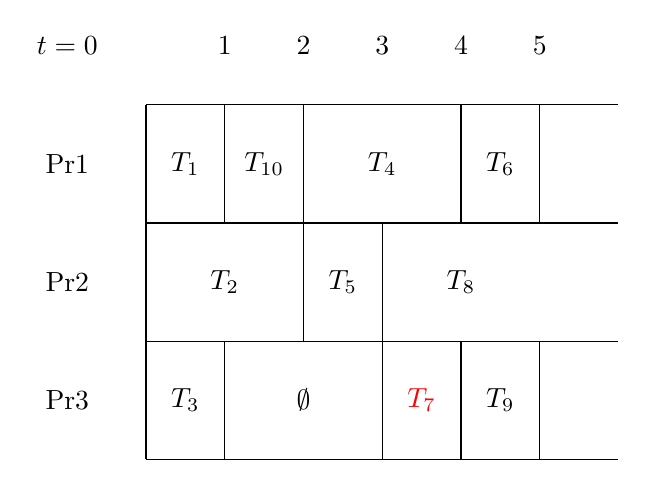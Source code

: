 \begin{tikzpicture}
	\begin{pgfonlayer}{nodelayer}
		\node [style=none] (0) at (-2.5, 2.25) {};
		\node [style=none] (1) at (-2.5, -2.25) {};
		\node [style=none] (2) at (3.5, -2.25) {};
		\node [style=none] (3) at (3.5, 2.25) {};
		\node [style=none] (4) at (-2.5, 0.75) {};
		\node [style=none] (5) at (-2.5, -0.75) {};
		\node [style=none] (6) at (3.5, 0.75) {};
		\node [style=none] (7) at (3.5, -0.75) {};
		\node [style=none] (8) at (-1.5, 2.25) {};
		\node [style=none] (9) at (-1.5, 0.75) {};
		\node [style=none] (10) at (-0.5, 2.25) {};
		\node [style=none] (11) at (-0.5, 0.75) {};
		\node [style=none] (12) at (-0.5, -0.75) {};
		\node [style=none] (13) at (-1.5, -0.75) {};
		\node [style=none] (14) at (-1.5, -2.25) {};
		\node [style=none] (17) at (0.5, -0.75) {};
		\node [style=none] (18) at (0.5, 0.75) {};
		\node [style=none] (20) at (1.5, 2.25) {};
		\node [style=none] (21) at (1.5, 0.75) {};
		\node [style=none] (22) at (1.5, -0.75) {};
		\node [style=none] (23) at (1.5, -2.25) {};
		\node [style=none] (24) at (2.5, -2.25) {};
		\node [style=none] (25) at (2.5, -0.75) {};
		\node [style=none] (26) at (2.5, 0.75) {};
		\node [style=none] (27) at (2.5, 2.25) {};
		\node [style=none] (28) at (-2, 1.5) {$T_1$};
		\node [style=none] (29) at (-1, 1.5) {$T_{10}$};
		\node [style=none] (30) at (0.5, 1.5) {$T_4$};
		\node [style=none] (31) at (2, 1.5) {$T_6$};
		\node [style=none] (32) at (-1.5, 0) {$T_2$};
		\node [style=none] (33) at (0, 0) {$T_5$};
		\node [style=none] (34) at (1.5, 0) {$T_8$};
		\node [style=none] (35) at (-2, -1.5) {$T_3$};
		\node [style=none] (36) at (-0.5, -1.5) {$\emptyset$};
		\node [style=none] (37) at (2, -1.5) {$T_9$};
		\node [style=none] (38) at (-3.5, 1.5) {Pr1};
		\node [style=none] (39) at (-3.5, 0) {Pr2};
		\node [style=none] (40) at (-3.5, -1.5) {Pr3};
		\node [style=none] (41) at (-3.5, 3) {$t = 0$};
		\node [style=none] (42) at (-1.5, 3) {$1$};
		\node [style=none] (43) at (-0.5, 3) {$2$};
		\node [style=none] (44) at (0.5, 3) {$3$};
		\node [style=none] (45) at (1.5, 3) {$4$};
		\node [style=none] (46) at (2.5, 3) {$5$};
		\node [style=none] (47) at (0.5, -2.25) {};
		\node [style=none] (48) at (1, -1.5) {$\color{red}T_7$}; 
	\end{pgfonlayer}
	\begin{pgfonlayer}{edgelayer}
		\draw (0.center) to (3.center);
		\draw (0.center) to (1.center);
		\draw (1.center) to (2.center);
		\draw (4.center) to (6.center);
		\draw (5.center) to (7.center);
		\draw (8.center) to (9.center);
		\draw (10.center) to (11.center);
		\draw (11.center) to (12.center);
		\draw (13.center) to (14.center);
		\draw (20.center) to (21.center);
		\draw (27.center) to (26.center);
		\draw (18.center) to (47.center);
		\draw (22.center) to (23.center);
		\draw (25.center) to (24.center);
	\end{pgfonlayer}
\end{tikzpicture}

